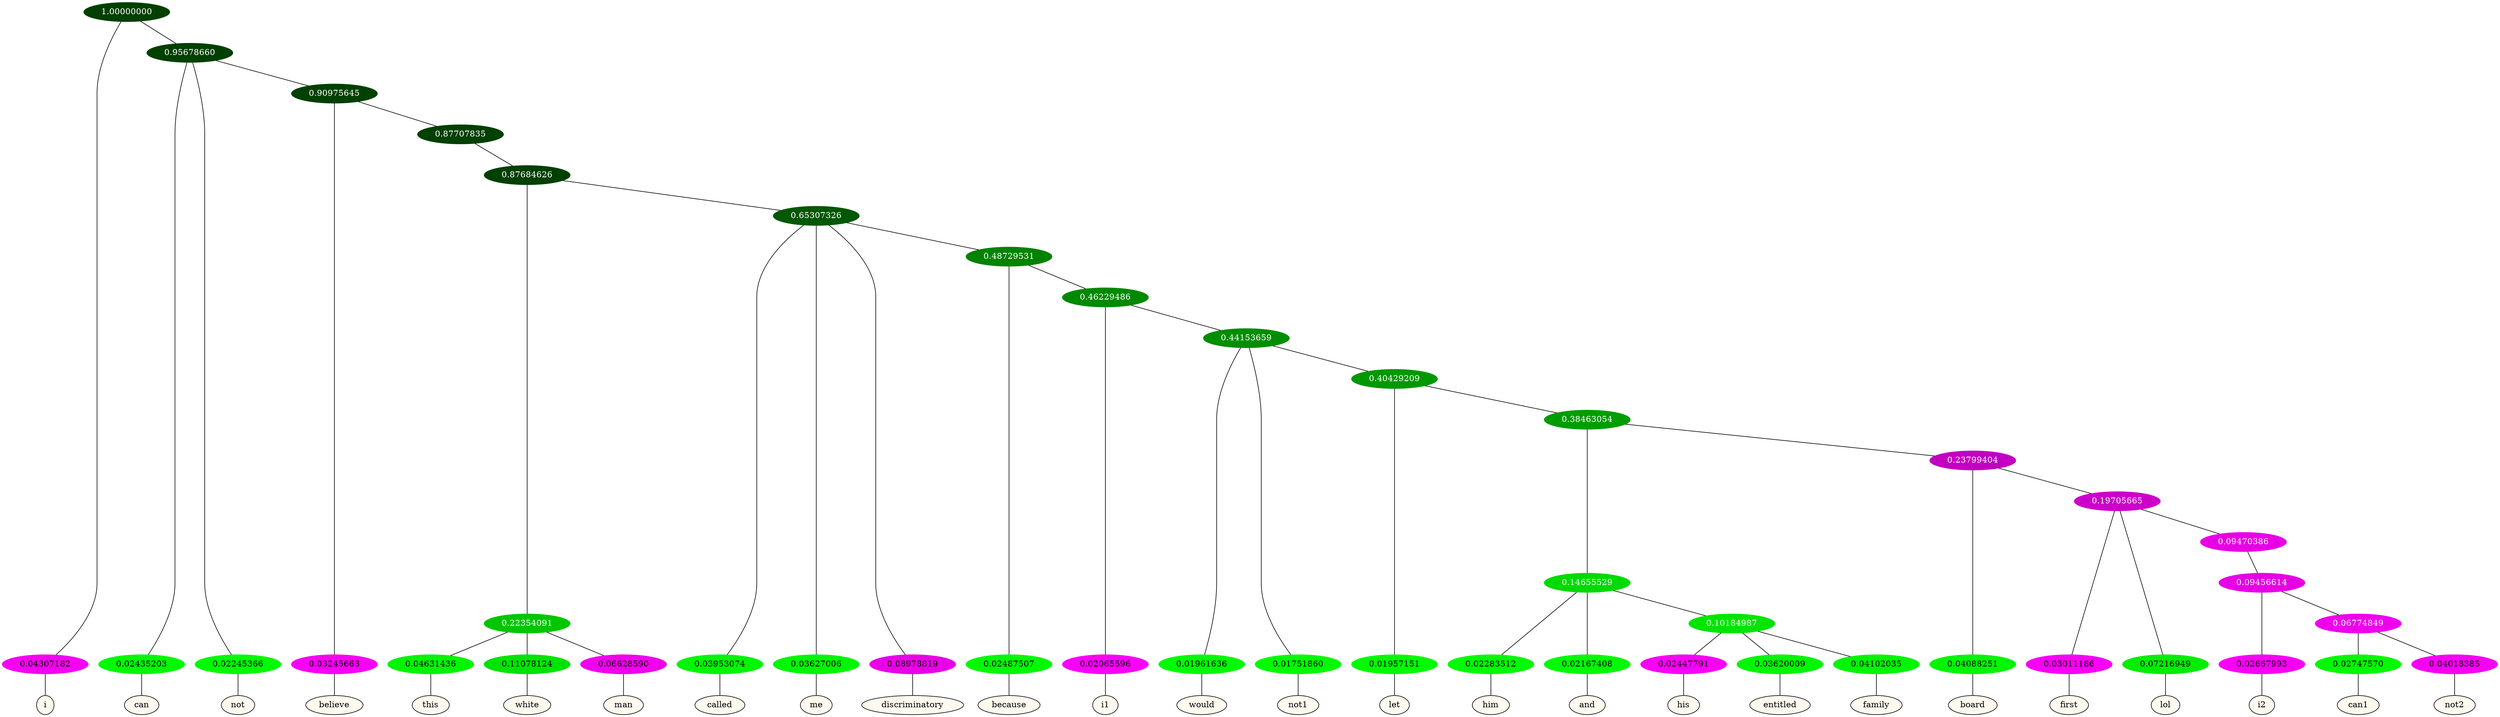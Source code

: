 graph {
	node [format=png height=0.15 nodesep=0.001 ordering=out overlap=prism overlap_scaling=0.01 ranksep=0.001 ratio=0.2 style=filled width=0.15]
	{
		rank=same
		a_w_1 [label=i color=black fillcolor=floralwhite style="filled,solid"]
		a_w_3 [label=can color=black fillcolor=floralwhite style="filled,solid"]
		a_w_4 [label=not color=black fillcolor=floralwhite style="filled,solid"]
		a_w_6 [label=believe color=black fillcolor=floralwhite style="filled,solid"]
		a_w_11 [label=this color=black fillcolor=floralwhite style="filled,solid"]
		a_w_12 [label=white color=black fillcolor=floralwhite style="filled,solid"]
		a_w_13 [label=man color=black fillcolor=floralwhite style="filled,solid"]
		a_w_14 [label=called color=black fillcolor=floralwhite style="filled,solid"]
		a_w_15 [label=me color=black fillcolor=floralwhite style="filled,solid"]
		a_w_16 [label=discriminatory color=black fillcolor=floralwhite style="filled,solid"]
		a_w_18 [label=because color=black fillcolor=floralwhite style="filled,solid"]
		a_w_20 [label=i1 color=black fillcolor=floralwhite style="filled,solid"]
		a_w_22 [label=would color=black fillcolor=floralwhite style="filled,solid"]
		a_w_23 [label=not1 color=black fillcolor=floralwhite style="filled,solid"]
		a_w_25 [label=let color=black fillcolor=floralwhite style="filled,solid"]
		a_w_29 [label=him color=black fillcolor=floralwhite style="filled,solid"]
		a_w_30 [label=and color=black fillcolor=floralwhite style="filled,solid"]
		a_w_34 [label=his color=black fillcolor=floralwhite style="filled,solid"]
		a_w_35 [label=entitled color=black fillcolor=floralwhite style="filled,solid"]
		a_w_36 [label=family color=black fillcolor=floralwhite style="filled,solid"]
		a_w_32 [label=board color=black fillcolor=floralwhite style="filled,solid"]
		a_w_37 [label=first color=black fillcolor=floralwhite style="filled,solid"]
		a_w_38 [label=lol color=black fillcolor=floralwhite style="filled,solid"]
		a_w_41 [label=i2 color=black fillcolor=floralwhite style="filled,solid"]
		a_w_43 [label=can1 color=black fillcolor=floralwhite style="filled,solid"]
		a_w_44 [label=not2 color=black fillcolor=floralwhite style="filled,solid"]
	}
	a_n_1 -- a_w_1
	a_n_3 -- a_w_3
	a_n_4 -- a_w_4
	a_n_6 -- a_w_6
	a_n_11 -- a_w_11
	a_n_12 -- a_w_12
	a_n_13 -- a_w_13
	a_n_14 -- a_w_14
	a_n_15 -- a_w_15
	a_n_16 -- a_w_16
	a_n_18 -- a_w_18
	a_n_20 -- a_w_20
	a_n_22 -- a_w_22
	a_n_23 -- a_w_23
	a_n_25 -- a_w_25
	a_n_29 -- a_w_29
	a_n_30 -- a_w_30
	a_n_34 -- a_w_34
	a_n_35 -- a_w_35
	a_n_36 -- a_w_36
	a_n_32 -- a_w_32
	a_n_37 -- a_w_37
	a_n_38 -- a_w_38
	a_n_41 -- a_w_41
	a_n_43 -- a_w_43
	a_n_44 -- a_w_44
	{
		rank=same
		a_n_1 [label=0.04307182 color="0.835 1.000 0.957" fontcolor=black]
		a_n_3 [label=0.02435203 color="0.334 1.000 0.976" fontcolor=black]
		a_n_4 [label=0.02245366 color="0.334 1.000 0.978" fontcolor=black]
		a_n_6 [label=0.03245668 color="0.835 1.000 0.968" fontcolor=black]
		a_n_11 [label=0.04631436 color="0.334 1.000 0.954" fontcolor=black]
		a_n_12 [label=0.11078124 color="0.334 1.000 0.889" fontcolor=black]
		a_n_13 [label=0.06628590 color="0.835 1.000 0.934" fontcolor=black]
		a_n_14 [label=0.03953074 color="0.334 1.000 0.960" fontcolor=black]
		a_n_15 [label=0.03627006 color="0.334 1.000 0.964" fontcolor=black]
		a_n_16 [label=0.08978819 color="0.835 1.000 0.910" fontcolor=black]
		a_n_18 [label=0.02487507 color="0.334 1.000 0.975" fontcolor=black]
		a_n_20 [label=0.02065596 color="0.835 1.000 0.979" fontcolor=black]
		a_n_22 [label=0.01961636 color="0.334 1.000 0.980" fontcolor=black]
		a_n_23 [label=0.01751860 color="0.334 1.000 0.982" fontcolor=black]
		a_n_25 [label=0.01957151 color="0.334 1.000 0.980" fontcolor=black]
		a_n_29 [label=0.02283512 color="0.334 1.000 0.977" fontcolor=black]
		a_n_30 [label=0.02167408 color="0.334 1.000 0.978" fontcolor=black]
		a_n_34 [label=0.02447791 color="0.835 1.000 0.976" fontcolor=black]
		a_n_35 [label=0.03620009 color="0.334 1.000 0.964" fontcolor=black]
		a_n_36 [label=0.04102035 color="0.334 1.000 0.959" fontcolor=black]
		a_n_32 [label=0.04088251 color="0.334 1.000 0.959" fontcolor=black]
		a_n_37 [label=0.03011186 color="0.835 1.000 0.970" fontcolor=black]
		a_n_38 [label=0.07216949 color="0.334 1.000 0.928" fontcolor=black]
		a_n_41 [label=0.02667993 color="0.835 1.000 0.973" fontcolor=black]
		a_n_43 [label=0.02747570 color="0.334 1.000 0.973" fontcolor=black]
		a_n_44 [label=0.04018385 color="0.835 1.000 0.960" fontcolor=black]
	}
	a_n_0 [label=1.00000000 color="0.334 1.000 0.250" fontcolor=grey99]
	a_n_0 -- a_n_1
	a_n_2 [label=0.95678660 color="0.334 1.000 0.250" fontcolor=grey99]
	a_n_0 -- a_n_2
	a_n_2 -- a_n_3
	a_n_2 -- a_n_4
	a_n_5 [label=0.90975645 color="0.334 1.000 0.250" fontcolor=grey99]
	a_n_2 -- a_n_5
	a_n_5 -- a_n_6
	a_n_7 [label=0.87707835 color="0.334 1.000 0.250" fontcolor=grey99]
	a_n_5 -- a_n_7
	a_n_8 [label=0.87684626 color="0.334 1.000 0.250" fontcolor=grey99]
	a_n_7 -- a_n_8
	a_n_9 [label=0.22354091 color="0.334 1.000 0.776" fontcolor=grey99]
	a_n_8 -- a_n_9
	a_n_10 [label=0.65307326 color="0.334 1.000 0.347" fontcolor=grey99]
	a_n_8 -- a_n_10
	a_n_9 -- a_n_11
	a_n_9 -- a_n_12
	a_n_9 -- a_n_13
	a_n_10 -- a_n_14
	a_n_10 -- a_n_15
	a_n_10 -- a_n_16
	a_n_17 [label=0.48729531 color="0.334 1.000 0.513" fontcolor=grey99]
	a_n_10 -- a_n_17
	a_n_17 -- a_n_18
	a_n_19 [label=0.46229486 color="0.334 1.000 0.538" fontcolor=grey99]
	a_n_17 -- a_n_19
	a_n_19 -- a_n_20
	a_n_21 [label=0.44153659 color="0.334 1.000 0.558" fontcolor=grey99]
	a_n_19 -- a_n_21
	a_n_21 -- a_n_22
	a_n_21 -- a_n_23
	a_n_24 [label=0.40429209 color="0.334 1.000 0.596" fontcolor=grey99]
	a_n_21 -- a_n_24
	a_n_24 -- a_n_25
	a_n_26 [label=0.38463054 color="0.334 1.000 0.615" fontcolor=grey99]
	a_n_24 -- a_n_26
	a_n_27 [label=0.14655529 color="0.334 1.000 0.853" fontcolor=grey99]
	a_n_26 -- a_n_27
	a_n_28 [label=0.23799404 color="0.835 1.000 0.762" fontcolor=grey99]
	a_n_26 -- a_n_28
	a_n_27 -- a_n_29
	a_n_27 -- a_n_30
	a_n_31 [label=0.10184987 color="0.334 1.000 0.898" fontcolor=grey99]
	a_n_27 -- a_n_31
	a_n_28 -- a_n_32
	a_n_33 [label=0.19705665 color="0.835 1.000 0.803" fontcolor=grey99]
	a_n_28 -- a_n_33
	a_n_31 -- a_n_34
	a_n_31 -- a_n_35
	a_n_31 -- a_n_36
	a_n_33 -- a_n_37
	a_n_33 -- a_n_38
	a_n_39 [label=0.09470386 color="0.835 1.000 0.905" fontcolor=grey99]
	a_n_33 -- a_n_39
	a_n_40 [label=0.09456614 color="0.835 1.000 0.905" fontcolor=grey99]
	a_n_39 -- a_n_40
	a_n_40 -- a_n_41
	a_n_42 [label=0.06774849 color="0.835 1.000 0.932" fontcolor=grey99]
	a_n_40 -- a_n_42
	a_n_42 -- a_n_43
	a_n_42 -- a_n_44
}
